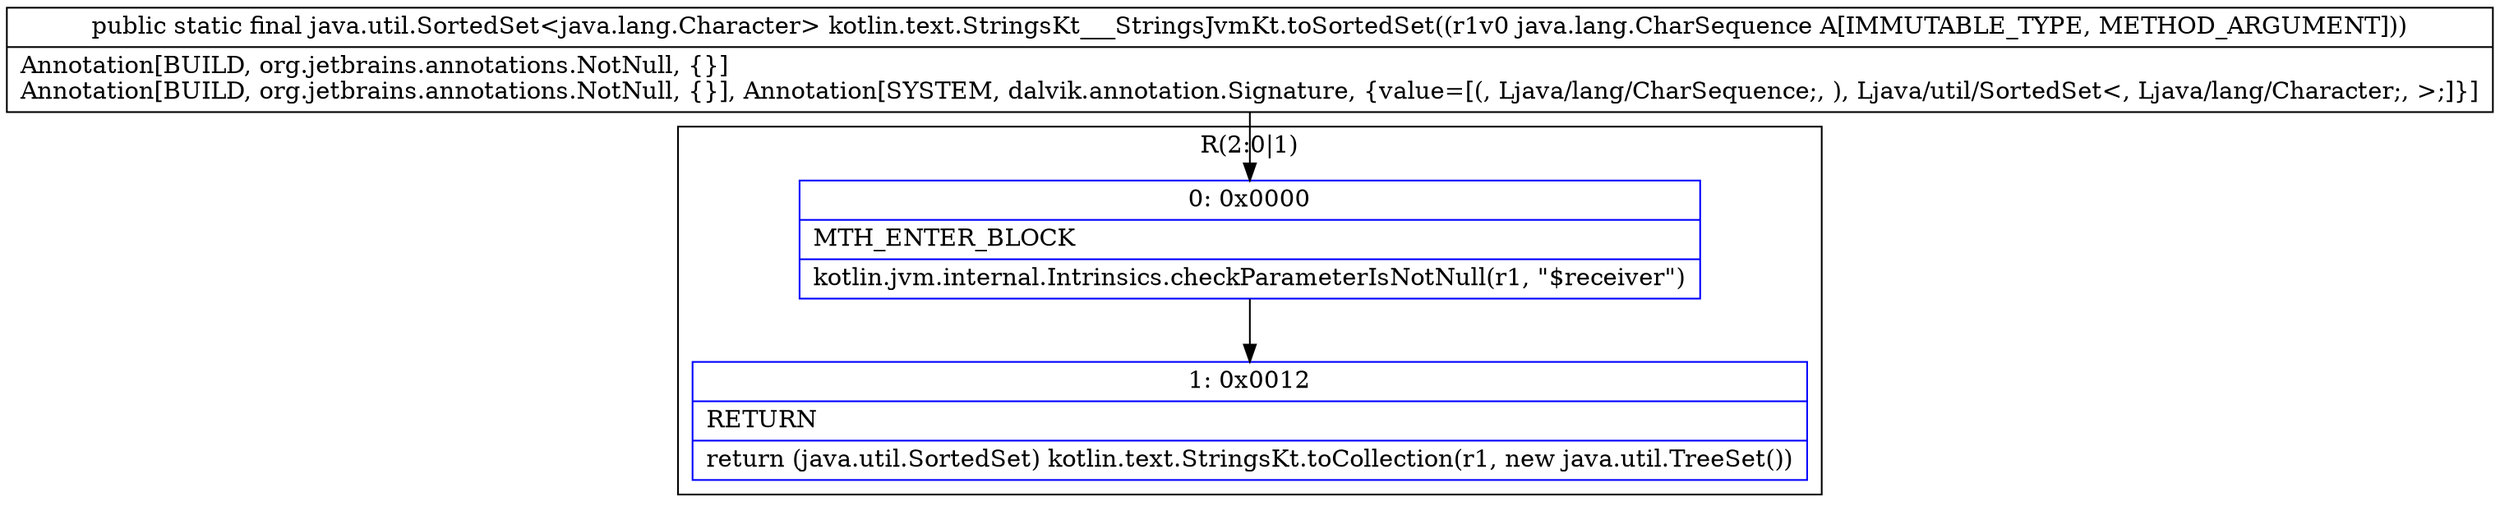 digraph "CFG forkotlin.text.StringsKt___StringsJvmKt.toSortedSet(Ljava\/lang\/CharSequence;)Ljava\/util\/SortedSet;" {
subgraph cluster_Region_213451624 {
label = "R(2:0|1)";
node [shape=record,color=blue];
Node_0 [shape=record,label="{0\:\ 0x0000|MTH_ENTER_BLOCK\l|kotlin.jvm.internal.Intrinsics.checkParameterIsNotNull(r1, \"$receiver\")\l}"];
Node_1 [shape=record,label="{1\:\ 0x0012|RETURN\l|return (java.util.SortedSet) kotlin.text.StringsKt.toCollection(r1, new java.util.TreeSet())\l}"];
}
MethodNode[shape=record,label="{public static final java.util.SortedSet\<java.lang.Character\> kotlin.text.StringsKt___StringsJvmKt.toSortedSet((r1v0 java.lang.CharSequence A[IMMUTABLE_TYPE, METHOD_ARGUMENT]))  | Annotation[BUILD, org.jetbrains.annotations.NotNull, \{\}]\lAnnotation[BUILD, org.jetbrains.annotations.NotNull, \{\}], Annotation[SYSTEM, dalvik.annotation.Signature, \{value=[(, Ljava\/lang\/CharSequence;, ), Ljava\/util\/SortedSet\<, Ljava\/lang\/Character;, \>;]\}]\l}"];
MethodNode -> Node_0;
Node_0 -> Node_1;
}

